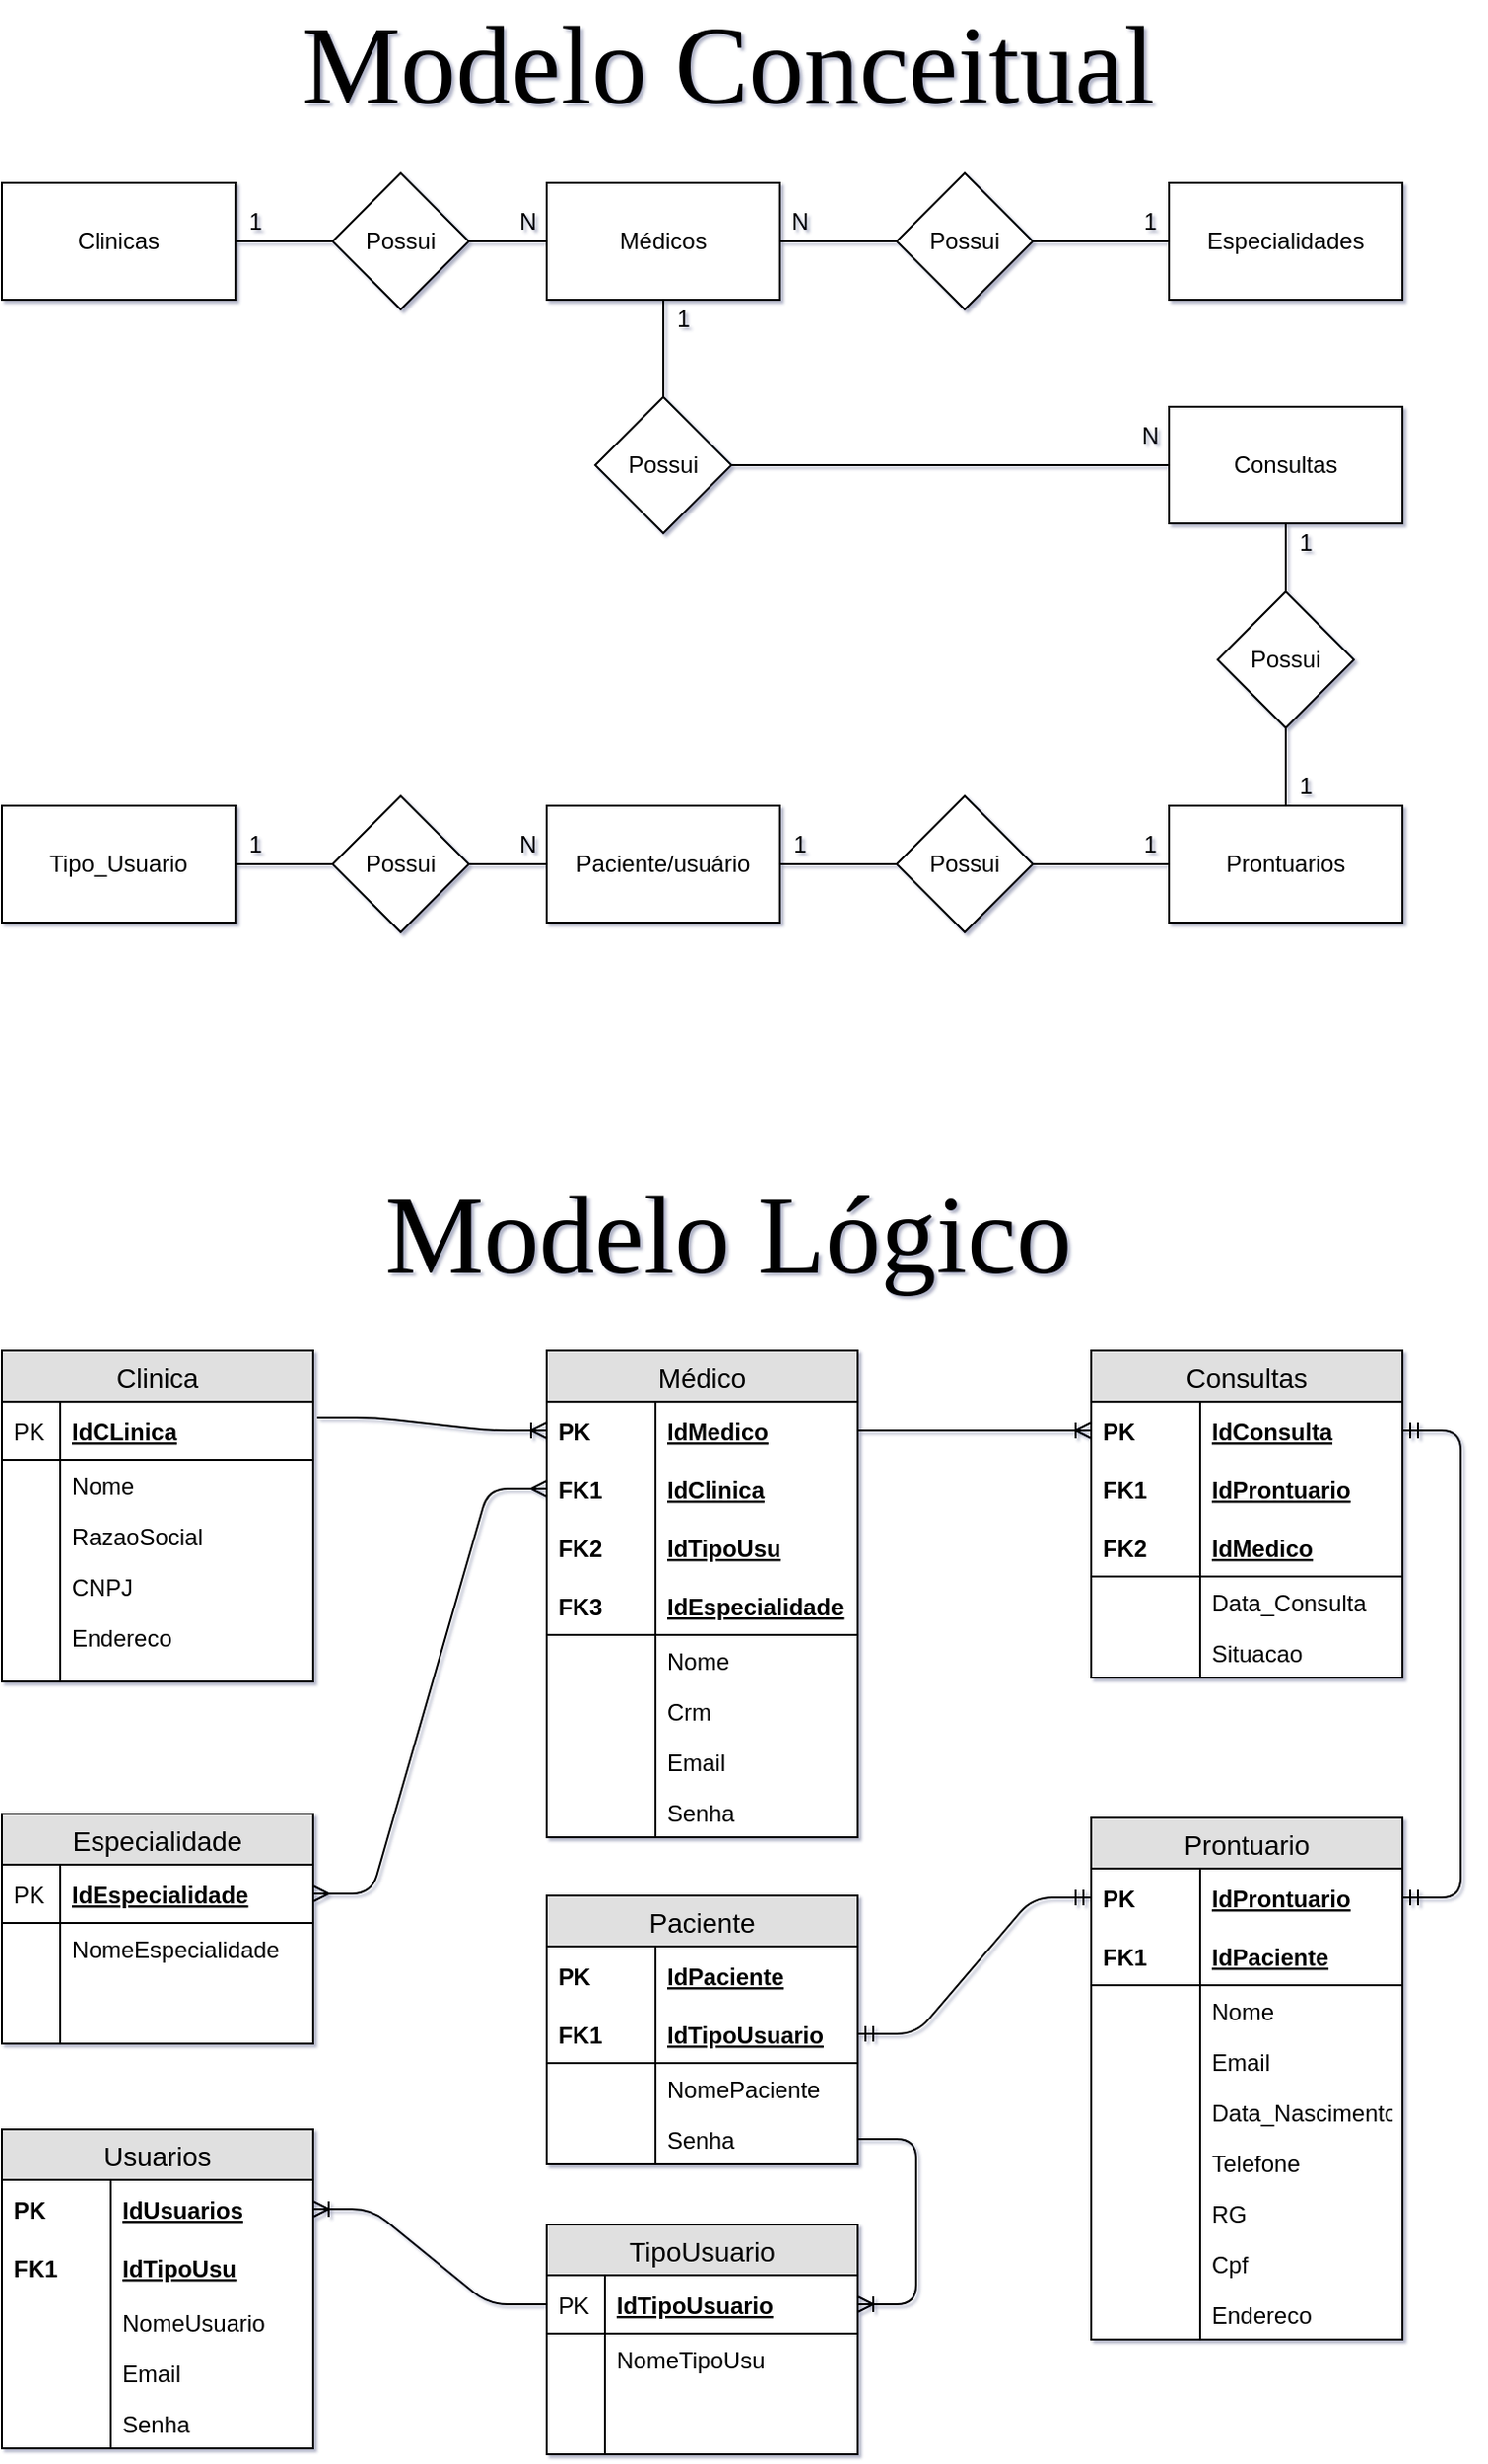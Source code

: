 <mxfile version="12.6.7" type="google"><diagram id="zlXzBXkyyC7-Q9ApvOjo" name="Page-1"><mxGraphModel dx="1422" dy="768" grid="1" gridSize="10" guides="1" tooltips="1" connect="1" arrows="1" fold="1" page="1" pageScale="1" pageWidth="827" pageHeight="1169" background="none" math="0" shadow="1"><root><mxCell id="0"/><mxCell id="1" parent="0"/><mxCell id="vU3KY9T4ohPOBVtPAyyB-1" value="&lt;font face=&quot;Garamond&quot; style=&quot;font-size: 57px&quot;&gt;Modelo Conceitual&lt;/font&gt;" style="text;html=1;align=center;verticalAlign=middle;resizable=0;points=[];autosize=1;" parent="1" vertex="1"><mxGeometry x="193" y="45" width="440" height="30" as="geometry"/></mxCell><mxCell id="vU3KY9T4ohPOBVtPAyyB-2" value="Clinicas&lt;br&gt;" style="rounded=0;whiteSpace=wrap;html=1;" parent="1" vertex="1"><mxGeometry x="40" y="120" width="120" height="60" as="geometry"/></mxCell><mxCell id="vU3KY9T4ohPOBVtPAyyB-4" value="Médicos&lt;br&gt;" style="rounded=0;whiteSpace=wrap;html=1;" parent="1" vertex="1"><mxGeometry x="320" y="120" width="120" height="60" as="geometry"/></mxCell><mxCell id="vU3KY9T4ohPOBVtPAyyB-5" value="Paciente/usuário" style="rounded=0;whiteSpace=wrap;html=1;" parent="1" vertex="1"><mxGeometry x="320" y="440" width="120" height="60" as="geometry"/></mxCell><mxCell id="vU3KY9T4ohPOBVtPAyyB-6" value="Consultas" style="rounded=0;whiteSpace=wrap;html=1;" parent="1" vertex="1"><mxGeometry x="640" y="235" width="120" height="60" as="geometry"/></mxCell><mxCell id="vU3KY9T4ohPOBVtPAyyB-7" value="Especialidades&lt;br&gt;" style="rounded=0;whiteSpace=wrap;html=1;" parent="1" vertex="1"><mxGeometry x="640" y="120" width="120" height="60" as="geometry"/></mxCell><mxCell id="vU3KY9T4ohPOBVtPAyyB-8" value="Tipo_Usuario" style="rounded=0;whiteSpace=wrap;html=1;" parent="1" vertex="1"><mxGeometry x="40" y="440" width="120" height="60" as="geometry"/></mxCell><mxCell id="vU3KY9T4ohPOBVtPAyyB-9" value="Prontuarios&lt;br&gt;" style="rounded=0;whiteSpace=wrap;html=1;" parent="1" vertex="1"><mxGeometry x="640" y="440" width="120" height="60" as="geometry"/></mxCell><mxCell id="vU3KY9T4ohPOBVtPAyyB-11" value="" style="edgeStyle=orthogonalEdgeStyle;rounded=0;orthogonalLoop=1;jettySize=auto;html=1;endArrow=none;endFill=0;" parent="1" source="vU3KY9T4ohPOBVtPAyyB-10" target="vU3KY9T4ohPOBVtPAyyB-2" edge="1"><mxGeometry relative="1" as="geometry"/></mxCell><mxCell id="vU3KY9T4ohPOBVtPAyyB-13" style="edgeStyle=orthogonalEdgeStyle;rounded=0;orthogonalLoop=1;jettySize=auto;html=1;endArrow=none;endFill=0;" parent="1" source="vU3KY9T4ohPOBVtPAyyB-10" target="vU3KY9T4ohPOBVtPAyyB-4" edge="1"><mxGeometry relative="1" as="geometry"/></mxCell><mxCell id="vU3KY9T4ohPOBVtPAyyB-10" value="Possui" style="rhombus;whiteSpace=wrap;html=1;" parent="1" vertex="1"><mxGeometry x="210" y="115" width="70" height="70" as="geometry"/></mxCell><mxCell id="vU3KY9T4ohPOBVtPAyyB-14" value="1" style="text;html=1;align=center;verticalAlign=middle;resizable=0;points=[];autosize=1;" parent="1" vertex="1"><mxGeometry x="160" y="130" width="20" height="20" as="geometry"/></mxCell><mxCell id="vU3KY9T4ohPOBVtPAyyB-15" value="N" style="text;html=1;align=center;verticalAlign=middle;resizable=0;points=[];autosize=1;" parent="1" vertex="1"><mxGeometry x="300" y="130" width="20" height="20" as="geometry"/></mxCell><mxCell id="vU3KY9T4ohPOBVtPAyyB-17" style="edgeStyle=orthogonalEdgeStyle;rounded=0;orthogonalLoop=1;jettySize=auto;html=1;endArrow=none;endFill=0;" parent="1" source="vU3KY9T4ohPOBVtPAyyB-16" target="vU3KY9T4ohPOBVtPAyyB-7" edge="1"><mxGeometry relative="1" as="geometry"/></mxCell><mxCell id="vU3KY9T4ohPOBVtPAyyB-18" style="edgeStyle=orthogonalEdgeStyle;rounded=0;orthogonalLoop=1;jettySize=auto;html=1;endArrow=none;endFill=0;" parent="1" source="vU3KY9T4ohPOBVtPAyyB-16" target="vU3KY9T4ohPOBVtPAyyB-4" edge="1"><mxGeometry relative="1" as="geometry"/></mxCell><mxCell id="vU3KY9T4ohPOBVtPAyyB-16" value="Possui" style="rhombus;whiteSpace=wrap;html=1;" parent="1" vertex="1"><mxGeometry x="500" y="115" width="70" height="70" as="geometry"/></mxCell><mxCell id="vU3KY9T4ohPOBVtPAyyB-24" style="edgeStyle=orthogonalEdgeStyle;rounded=0;orthogonalLoop=1;jettySize=auto;html=1;endArrow=none;endFill=0;" parent="1" source="vU3KY9T4ohPOBVtPAyyB-21" target="vU3KY9T4ohPOBVtPAyyB-4" edge="1"><mxGeometry relative="1" as="geometry"/></mxCell><mxCell id="vU3KY9T4ohPOBVtPAyyB-26" style="edgeStyle=orthogonalEdgeStyle;rounded=0;orthogonalLoop=1;jettySize=auto;html=1;entryX=0;entryY=0.5;entryDx=0;entryDy=0;endArrow=none;endFill=0;" parent="1" source="vU3KY9T4ohPOBVtPAyyB-21" target="vU3KY9T4ohPOBVtPAyyB-6" edge="1"><mxGeometry relative="1" as="geometry"/></mxCell><mxCell id="vU3KY9T4ohPOBVtPAyyB-21" value="Possui" style="rhombus;whiteSpace=wrap;html=1;" parent="1" vertex="1"><mxGeometry x="345" y="230" width="70" height="70" as="geometry"/></mxCell><mxCell id="vU3KY9T4ohPOBVtPAyyB-19" value="N" style="text;html=1;align=center;verticalAlign=middle;resizable=0;points=[];autosize=1;" parent="1" vertex="1"><mxGeometry x="440" y="130" width="20" height="20" as="geometry"/></mxCell><mxCell id="vU3KY9T4ohPOBVtPAyyB-20" value="1" style="text;html=1;align=center;verticalAlign=middle;resizable=0;points=[];autosize=1;" parent="1" vertex="1"><mxGeometry x="620" y="130" width="20" height="20" as="geometry"/></mxCell><mxCell id="vU3KY9T4ohPOBVtPAyyB-23" value="1" style="text;html=1;align=center;verticalAlign=middle;resizable=0;points=[];autosize=1;" parent="1" vertex="1"><mxGeometry x="380" y="180" width="20" height="20" as="geometry"/></mxCell><mxCell id="vU3KY9T4ohPOBVtPAyyB-27" value="N" style="text;html=1;align=center;verticalAlign=middle;resizable=0;points=[];autosize=1;" parent="1" vertex="1"><mxGeometry x="620" y="240" width="20" height="20" as="geometry"/></mxCell><mxCell id="vU3KY9T4ohPOBVtPAyyB-29" value="" style="edgeStyle=orthogonalEdgeStyle;rounded=0;orthogonalLoop=1;jettySize=auto;html=1;endArrow=none;endFill=0;" parent="1" source="vU3KY9T4ohPOBVtPAyyB-28" target="vU3KY9T4ohPOBVtPAyyB-6" edge="1"><mxGeometry relative="1" as="geometry"/></mxCell><mxCell id="vU3KY9T4ohPOBVtPAyyB-30" style="edgeStyle=orthogonalEdgeStyle;rounded=0;orthogonalLoop=1;jettySize=auto;html=1;endArrow=none;endFill=0;" parent="1" source="vU3KY9T4ohPOBVtPAyyB-28" target="vU3KY9T4ohPOBVtPAyyB-9" edge="1"><mxGeometry relative="1" as="geometry"/></mxCell><mxCell id="vU3KY9T4ohPOBVtPAyyB-28" value="Possui" style="rhombus;whiteSpace=wrap;html=1;" parent="1" vertex="1"><mxGeometry x="665" y="330" width="70" height="70" as="geometry"/></mxCell><mxCell id="vU3KY9T4ohPOBVtPAyyB-31" value="1" style="text;html=1;align=center;verticalAlign=middle;resizable=0;points=[];autosize=1;" parent="1" vertex="1"><mxGeometry x="700" y="295" width="20" height="20" as="geometry"/></mxCell><mxCell id="vU3KY9T4ohPOBVtPAyyB-32" value="1" style="text;html=1;align=center;verticalAlign=middle;resizable=0;points=[];autosize=1;" parent="1" vertex="1"><mxGeometry x="700" y="420" width="20" height="20" as="geometry"/></mxCell><mxCell id="vU3KY9T4ohPOBVtPAyyB-34" style="edgeStyle=orthogonalEdgeStyle;rounded=0;orthogonalLoop=1;jettySize=auto;html=1;endArrow=none;endFill=0;" parent="1" source="vU3KY9T4ohPOBVtPAyyB-33" target="vU3KY9T4ohPOBVtPAyyB-5" edge="1"><mxGeometry relative="1" as="geometry"/></mxCell><mxCell id="vU3KY9T4ohPOBVtPAyyB-36" style="edgeStyle=orthogonalEdgeStyle;rounded=0;orthogonalLoop=1;jettySize=auto;html=1;endArrow=none;endFill=0;" parent="1" source="vU3KY9T4ohPOBVtPAyyB-33" target="vU3KY9T4ohPOBVtPAyyB-9" edge="1"><mxGeometry relative="1" as="geometry"/></mxCell><mxCell id="vU3KY9T4ohPOBVtPAyyB-33" value="Possui" style="rhombus;whiteSpace=wrap;html=1;" parent="1" vertex="1"><mxGeometry x="500" y="435" width="70" height="70" as="geometry"/></mxCell><mxCell id="vU3KY9T4ohPOBVtPAyyB-37" value="1" style="text;html=1;align=center;verticalAlign=middle;resizable=0;points=[];autosize=1;" parent="1" vertex="1"><mxGeometry x="440" y="450" width="20" height="20" as="geometry"/></mxCell><mxCell id="vU3KY9T4ohPOBVtPAyyB-38" value="1" style="text;html=1;align=center;verticalAlign=middle;resizable=0;points=[];autosize=1;" parent="1" vertex="1"><mxGeometry x="620" y="450" width="20" height="20" as="geometry"/></mxCell><mxCell id="vU3KY9T4ohPOBVtPAyyB-40" style="edgeStyle=orthogonalEdgeStyle;rounded=0;orthogonalLoop=1;jettySize=auto;html=1;endArrow=none;endFill=0;" parent="1" source="vU3KY9T4ohPOBVtPAyyB-39" target="vU3KY9T4ohPOBVtPAyyB-8" edge="1"><mxGeometry relative="1" as="geometry"/></mxCell><mxCell id="vU3KY9T4ohPOBVtPAyyB-41" style="edgeStyle=orthogonalEdgeStyle;rounded=0;orthogonalLoop=1;jettySize=auto;html=1;endArrow=none;endFill=0;" parent="1" source="vU3KY9T4ohPOBVtPAyyB-39" target="vU3KY9T4ohPOBVtPAyyB-5" edge="1"><mxGeometry relative="1" as="geometry"/></mxCell><mxCell id="vU3KY9T4ohPOBVtPAyyB-39" value="Possui" style="rhombus;whiteSpace=wrap;html=1;" parent="1" vertex="1"><mxGeometry x="210" y="435" width="70" height="70" as="geometry"/></mxCell><mxCell id="vU3KY9T4ohPOBVtPAyyB-42" value="1" style="text;html=1;align=center;verticalAlign=middle;resizable=0;points=[];autosize=1;" parent="1" vertex="1"><mxGeometry x="160" y="450" width="20" height="20" as="geometry"/></mxCell><mxCell id="vU3KY9T4ohPOBVtPAyyB-43" value="N" style="text;html=1;align=center;verticalAlign=middle;resizable=0;points=[];autosize=1;" parent="1" vertex="1"><mxGeometry x="300" y="450" width="20" height="20" as="geometry"/></mxCell><mxCell id="vU3KY9T4ohPOBVtPAyyB-44" value="&lt;font face=&quot;Garamond&quot; style=&quot;font-size: 57px&quot;&gt;Modelo Lógico&lt;/font&gt;" style="text;html=1;align=center;verticalAlign=middle;resizable=0;points=[];autosize=1;" parent="1" vertex="1"><mxGeometry x="238" y="646" width="350" height="30" as="geometry"/></mxCell><mxCell id="vU3KY9T4ohPOBVtPAyyB-52" value="Paciente" style="swimlane;fontStyle=0;childLayout=stackLayout;horizontal=1;startSize=26;fillColor=#e0e0e0;horizontalStack=0;resizeParent=1;resizeParentMax=0;resizeLast=0;collapsible=1;marginBottom=0;swimlaneFillColor=#ffffff;align=center;fontSize=14;" parent="1" vertex="1"><mxGeometry x="320" y="1000" width="160" height="138" as="geometry"/></mxCell><mxCell id="vU3KY9T4ohPOBVtPAyyB-53" value="IdPaciente" style="shape=partialRectangle;top=0;left=0;right=0;bottom=0;align=left;verticalAlign=middle;fillColor=none;spacingLeft=60;spacingRight=4;overflow=hidden;rotatable=0;points=[[0,0.5],[1,0.5]];portConstraint=eastwest;dropTarget=0;fontStyle=5;fontSize=12;" parent="vU3KY9T4ohPOBVtPAyyB-52" vertex="1"><mxGeometry y="26" width="160" height="30" as="geometry"/></mxCell><mxCell id="vU3KY9T4ohPOBVtPAyyB-54" value="PK" style="shape=partialRectangle;fontStyle=1;top=0;left=0;bottom=0;fillColor=none;align=left;verticalAlign=middle;spacingLeft=4;spacingRight=4;overflow=hidden;rotatable=0;points=[];portConstraint=eastwest;part=1;fontSize=12;" parent="vU3KY9T4ohPOBVtPAyyB-53" vertex="1" connectable="0"><mxGeometry width="56" height="30" as="geometry"/></mxCell><mxCell id="vU3KY9T4ohPOBVtPAyyB-55" value="IdTipoUsuario" style="shape=partialRectangle;top=0;left=0;right=0;bottom=1;align=left;verticalAlign=middle;fillColor=none;spacingLeft=60;spacingRight=4;overflow=hidden;rotatable=0;points=[[0,0.5],[1,0.5]];portConstraint=eastwest;dropTarget=0;fontStyle=5;fontSize=12;" parent="vU3KY9T4ohPOBVtPAyyB-52" vertex="1"><mxGeometry y="56" width="160" height="30" as="geometry"/></mxCell><mxCell id="vU3KY9T4ohPOBVtPAyyB-56" value="FK1" style="shape=partialRectangle;fontStyle=1;top=0;left=0;bottom=0;fillColor=none;align=left;verticalAlign=middle;spacingLeft=4;spacingRight=4;overflow=hidden;rotatable=0;points=[];portConstraint=eastwest;part=1;fontSize=12;" parent="vU3KY9T4ohPOBVtPAyyB-55" vertex="1" connectable="0"><mxGeometry width="56" height="30" as="geometry"/></mxCell><mxCell id="vU3KY9T4ohPOBVtPAyyB-57" value="NomePaciente" style="shape=partialRectangle;top=0;left=0;right=0;bottom=0;align=left;verticalAlign=top;fillColor=none;spacingLeft=60;spacingRight=4;overflow=hidden;rotatable=0;points=[[0,0.5],[1,0.5]];portConstraint=eastwest;dropTarget=0;fontSize=12;" parent="vU3KY9T4ohPOBVtPAyyB-52" vertex="1"><mxGeometry y="86" width="160" height="26" as="geometry"/></mxCell><mxCell id="vU3KY9T4ohPOBVtPAyyB-58" value="" style="shape=partialRectangle;top=0;left=0;bottom=0;fillColor=none;align=left;verticalAlign=top;spacingLeft=4;spacingRight=4;overflow=hidden;rotatable=0;points=[];portConstraint=eastwest;part=1;fontSize=12;" parent="vU3KY9T4ohPOBVtPAyyB-57" vertex="1" connectable="0"><mxGeometry width="56" height="26" as="geometry"/></mxCell><mxCell id="vU3KY9T4ohPOBVtPAyyB-183" value="Senha" style="shape=partialRectangle;top=0;left=0;right=0;bottom=0;align=left;verticalAlign=top;fillColor=none;spacingLeft=60;spacingRight=4;overflow=hidden;rotatable=0;points=[[0,0.5],[1,0.5]];portConstraint=eastwest;dropTarget=0;fontSize=12;" parent="vU3KY9T4ohPOBVtPAyyB-52" vertex="1"><mxGeometry y="112" width="160" height="26" as="geometry"/></mxCell><mxCell id="vU3KY9T4ohPOBVtPAyyB-184" value="" style="shape=partialRectangle;top=0;left=0;bottom=0;fillColor=none;align=left;verticalAlign=top;spacingLeft=4;spacingRight=4;overflow=hidden;rotatable=0;points=[];portConstraint=eastwest;part=1;fontSize=12;" parent="vU3KY9T4ohPOBVtPAyyB-183" vertex="1" connectable="0"><mxGeometry width="56" height="26" as="geometry"/></mxCell><mxCell id="vU3KY9T4ohPOBVtPAyyB-67" value="Clinica" style="swimlane;fontStyle=0;childLayout=stackLayout;horizontal=1;startSize=26;fillColor=#e0e0e0;horizontalStack=0;resizeParent=1;resizeParentMax=0;resizeLast=0;collapsible=1;marginBottom=0;swimlaneFillColor=#ffffff;align=center;fontSize=14;" parent="1" vertex="1"><mxGeometry x="40" y="720" width="160" height="170" as="geometry"/></mxCell><mxCell id="vU3KY9T4ohPOBVtPAyyB-68" value="IdCLinica" style="shape=partialRectangle;top=0;left=0;right=0;bottom=1;align=left;verticalAlign=middle;fillColor=none;spacingLeft=34;spacingRight=4;overflow=hidden;rotatable=0;points=[[0,0.5],[1,0.5]];portConstraint=eastwest;dropTarget=0;fontStyle=5;fontSize=12;" parent="vU3KY9T4ohPOBVtPAyyB-67" vertex="1"><mxGeometry y="26" width="160" height="30" as="geometry"/></mxCell><mxCell id="vU3KY9T4ohPOBVtPAyyB-69" value="PK" style="shape=partialRectangle;top=0;left=0;bottom=0;fillColor=none;align=left;verticalAlign=middle;spacingLeft=4;spacingRight=4;overflow=hidden;rotatable=0;points=[];portConstraint=eastwest;part=1;fontSize=12;" parent="vU3KY9T4ohPOBVtPAyyB-68" vertex="1" connectable="0"><mxGeometry width="30" height="30" as="geometry"/></mxCell><mxCell id="vU3KY9T4ohPOBVtPAyyB-72" value="Nome&#10;" style="shape=partialRectangle;top=0;left=0;right=0;bottom=0;align=left;verticalAlign=top;fillColor=none;spacingLeft=34;spacingRight=4;overflow=hidden;rotatable=0;points=[[0,0.5],[1,0.5]];portConstraint=eastwest;dropTarget=0;fontSize=12;" parent="vU3KY9T4ohPOBVtPAyyB-67" vertex="1"><mxGeometry y="56" width="160" height="26" as="geometry"/></mxCell><mxCell id="vU3KY9T4ohPOBVtPAyyB-73" value="" style="shape=partialRectangle;top=0;left=0;bottom=0;fillColor=none;align=left;verticalAlign=top;spacingLeft=4;spacingRight=4;overflow=hidden;rotatable=0;points=[];portConstraint=eastwest;part=1;fontSize=12;" parent="vU3KY9T4ohPOBVtPAyyB-72" vertex="1" connectable="0"><mxGeometry width="30" height="26" as="geometry"/></mxCell><mxCell id="vU3KY9T4ohPOBVtPAyyB-74" value="RazaoSocial" style="shape=partialRectangle;top=0;left=0;right=0;bottom=0;align=left;verticalAlign=top;fillColor=none;spacingLeft=34;spacingRight=4;overflow=hidden;rotatable=0;points=[[0,0.5],[1,0.5]];portConstraint=eastwest;dropTarget=0;fontSize=12;" parent="vU3KY9T4ohPOBVtPAyyB-67" vertex="1"><mxGeometry y="82" width="160" height="26" as="geometry"/></mxCell><mxCell id="vU3KY9T4ohPOBVtPAyyB-75" value="" style="shape=partialRectangle;top=0;left=0;bottom=0;fillColor=none;align=left;verticalAlign=top;spacingLeft=4;spacingRight=4;overflow=hidden;rotatable=0;points=[];portConstraint=eastwest;part=1;fontSize=12;" parent="vU3KY9T4ohPOBVtPAyyB-74" vertex="1" connectable="0"><mxGeometry width="30" height="26" as="geometry"/></mxCell><mxCell id="vU3KY9T4ohPOBVtPAyyB-133" value="CNPJ&#10;" style="shape=partialRectangle;top=0;left=0;right=0;bottom=0;align=left;verticalAlign=top;fillColor=none;spacingLeft=34;spacingRight=4;overflow=hidden;rotatable=0;points=[[0,0.5],[1,0.5]];portConstraint=eastwest;dropTarget=0;fontSize=12;" parent="vU3KY9T4ohPOBVtPAyyB-67" vertex="1"><mxGeometry y="108" width="160" height="26" as="geometry"/></mxCell><mxCell id="vU3KY9T4ohPOBVtPAyyB-134" value="" style="shape=partialRectangle;top=0;left=0;bottom=0;fillColor=none;align=left;verticalAlign=top;spacingLeft=4;spacingRight=4;overflow=hidden;rotatable=0;points=[];portConstraint=eastwest;part=1;fontSize=12;" parent="vU3KY9T4ohPOBVtPAyyB-133" vertex="1" connectable="0"><mxGeometry width="30" height="26" as="geometry"/></mxCell><mxCell id="vU3KY9T4ohPOBVtPAyyB-135" value="Endereco" style="shape=partialRectangle;top=0;left=0;right=0;bottom=0;align=left;verticalAlign=top;fillColor=none;spacingLeft=34;spacingRight=4;overflow=hidden;rotatable=0;points=[[0,0.5],[1,0.5]];portConstraint=eastwest;dropTarget=0;fontSize=12;" parent="vU3KY9T4ohPOBVtPAyyB-67" vertex="1"><mxGeometry y="134" width="160" height="26" as="geometry"/></mxCell><mxCell id="vU3KY9T4ohPOBVtPAyyB-136" value="" style="shape=partialRectangle;top=0;left=0;bottom=0;fillColor=none;align=left;verticalAlign=top;spacingLeft=4;spacingRight=4;overflow=hidden;rotatable=0;points=[];portConstraint=eastwest;part=1;fontSize=12;" parent="vU3KY9T4ohPOBVtPAyyB-135" vertex="1" connectable="0"><mxGeometry width="30" height="26" as="geometry"/></mxCell><mxCell id="vU3KY9T4ohPOBVtPAyyB-76" value="" style="shape=partialRectangle;top=0;left=0;right=0;bottom=0;align=left;verticalAlign=top;fillColor=none;spacingLeft=34;spacingRight=4;overflow=hidden;rotatable=0;points=[[0,0.5],[1,0.5]];portConstraint=eastwest;dropTarget=0;fontSize=12;" parent="vU3KY9T4ohPOBVtPAyyB-67" vertex="1"><mxGeometry y="160" width="160" height="10" as="geometry"/></mxCell><mxCell id="vU3KY9T4ohPOBVtPAyyB-77" value="" style="shape=partialRectangle;top=0;left=0;bottom=0;fillColor=none;align=left;verticalAlign=top;spacingLeft=4;spacingRight=4;overflow=hidden;rotatable=0;points=[];portConstraint=eastwest;part=1;fontSize=12;" parent="vU3KY9T4ohPOBVtPAyyB-76" vertex="1" connectable="0"><mxGeometry width="30" height="10" as="geometry"/></mxCell><mxCell id="vU3KY9T4ohPOBVtPAyyB-78" value="TipoUsuario" style="swimlane;fontStyle=0;childLayout=stackLayout;horizontal=1;startSize=26;fillColor=#e0e0e0;horizontalStack=0;resizeParent=1;resizeParentMax=0;resizeLast=0;collapsible=1;marginBottom=0;swimlaneFillColor=#ffffff;align=center;fontSize=14;" parent="1" vertex="1"><mxGeometry x="320" y="1169" width="160" height="118" as="geometry"/></mxCell><mxCell id="vU3KY9T4ohPOBVtPAyyB-79" value="IdTipoUsuario" style="shape=partialRectangle;top=0;left=0;right=0;bottom=1;align=left;verticalAlign=middle;fillColor=none;spacingLeft=34;spacingRight=4;overflow=hidden;rotatable=0;points=[[0,0.5],[1,0.5]];portConstraint=eastwest;dropTarget=0;fontStyle=5;fontSize=12;" parent="vU3KY9T4ohPOBVtPAyyB-78" vertex="1"><mxGeometry y="26" width="160" height="30" as="geometry"/></mxCell><mxCell id="vU3KY9T4ohPOBVtPAyyB-80" value="PK" style="shape=partialRectangle;top=0;left=0;bottom=0;fillColor=none;align=left;verticalAlign=middle;spacingLeft=4;spacingRight=4;overflow=hidden;rotatable=0;points=[];portConstraint=eastwest;part=1;fontSize=12;" parent="vU3KY9T4ohPOBVtPAyyB-79" vertex="1" connectable="0"><mxGeometry width="30" height="30" as="geometry"/></mxCell><mxCell id="vU3KY9T4ohPOBVtPAyyB-81" value="NomeTipoUsu" style="shape=partialRectangle;top=0;left=0;right=0;bottom=0;align=left;verticalAlign=top;fillColor=none;spacingLeft=34;spacingRight=4;overflow=hidden;rotatable=0;points=[[0,0.5],[1,0.5]];portConstraint=eastwest;dropTarget=0;fontSize=12;" parent="vU3KY9T4ohPOBVtPAyyB-78" vertex="1"><mxGeometry y="56" width="160" height="26" as="geometry"/></mxCell><mxCell id="vU3KY9T4ohPOBVtPAyyB-82" value="" style="shape=partialRectangle;top=0;left=0;bottom=0;fillColor=none;align=left;verticalAlign=top;spacingLeft=4;spacingRight=4;overflow=hidden;rotatable=0;points=[];portConstraint=eastwest;part=1;fontSize=12;" parent="vU3KY9T4ohPOBVtPAyyB-81" vertex="1" connectable="0"><mxGeometry width="30" height="26" as="geometry"/></mxCell><mxCell id="vU3KY9T4ohPOBVtPAyyB-83" value="" style="shape=partialRectangle;top=0;left=0;right=0;bottom=0;align=left;verticalAlign=top;fillColor=none;spacingLeft=34;spacingRight=4;overflow=hidden;rotatable=0;points=[[0,0.5],[1,0.5]];portConstraint=eastwest;dropTarget=0;fontSize=12;" parent="vU3KY9T4ohPOBVtPAyyB-78" vertex="1"><mxGeometry y="82" width="160" height="26" as="geometry"/></mxCell><mxCell id="vU3KY9T4ohPOBVtPAyyB-84" value="" style="shape=partialRectangle;top=0;left=0;bottom=0;fillColor=none;align=left;verticalAlign=top;spacingLeft=4;spacingRight=4;overflow=hidden;rotatable=0;points=[];portConstraint=eastwest;part=1;fontSize=12;" parent="vU3KY9T4ohPOBVtPAyyB-83" vertex="1" connectable="0"><mxGeometry width="30" height="26" as="geometry"/></mxCell><mxCell id="vU3KY9T4ohPOBVtPAyyB-85" value="" style="shape=partialRectangle;top=0;left=0;right=0;bottom=0;align=left;verticalAlign=top;fillColor=none;spacingLeft=34;spacingRight=4;overflow=hidden;rotatable=0;points=[[0,0.5],[1,0.5]];portConstraint=eastwest;dropTarget=0;fontSize=12;" parent="vU3KY9T4ohPOBVtPAyyB-78" vertex="1"><mxGeometry y="108" width="160" height="10" as="geometry"/></mxCell><mxCell id="vU3KY9T4ohPOBVtPAyyB-86" value="" style="shape=partialRectangle;top=0;left=0;bottom=0;fillColor=none;align=left;verticalAlign=top;spacingLeft=4;spacingRight=4;overflow=hidden;rotatable=0;points=[];portConstraint=eastwest;part=1;fontSize=12;" parent="vU3KY9T4ohPOBVtPAyyB-85" vertex="1" connectable="0"><mxGeometry width="30" height="10" as="geometry"/></mxCell><mxCell id="vU3KY9T4ohPOBVtPAyyB-87" value="Especialidade" style="swimlane;fontStyle=0;childLayout=stackLayout;horizontal=1;startSize=26;fillColor=#e0e0e0;horizontalStack=0;resizeParent=1;resizeParentMax=0;resizeLast=0;collapsible=1;marginBottom=0;swimlaneFillColor=#ffffff;align=center;fontSize=14;" parent="1" vertex="1"><mxGeometry x="40" y="958" width="160" height="118" as="geometry"/></mxCell><mxCell id="vU3KY9T4ohPOBVtPAyyB-88" value="IdEspecialidade" style="shape=partialRectangle;top=0;left=0;right=0;bottom=1;align=left;verticalAlign=middle;fillColor=none;spacingLeft=34;spacingRight=4;overflow=hidden;rotatable=0;points=[[0,0.5],[1,0.5]];portConstraint=eastwest;dropTarget=0;fontStyle=5;fontSize=12;" parent="vU3KY9T4ohPOBVtPAyyB-87" vertex="1"><mxGeometry y="26" width="160" height="30" as="geometry"/></mxCell><mxCell id="vU3KY9T4ohPOBVtPAyyB-89" value="PK" style="shape=partialRectangle;top=0;left=0;bottom=0;fillColor=none;align=left;verticalAlign=middle;spacingLeft=4;spacingRight=4;overflow=hidden;rotatable=0;points=[];portConstraint=eastwest;part=1;fontSize=12;" parent="vU3KY9T4ohPOBVtPAyyB-88" vertex="1" connectable="0"><mxGeometry width="30" height="30" as="geometry"/></mxCell><mxCell id="vU3KY9T4ohPOBVtPAyyB-90" value="NomeEspecialidade" style="shape=partialRectangle;top=0;left=0;right=0;bottom=0;align=left;verticalAlign=top;fillColor=none;spacingLeft=34;spacingRight=4;overflow=hidden;rotatable=0;points=[[0,0.5],[1,0.5]];portConstraint=eastwest;dropTarget=0;fontSize=12;" parent="vU3KY9T4ohPOBVtPAyyB-87" vertex="1"><mxGeometry y="56" width="160" height="26" as="geometry"/></mxCell><mxCell id="vU3KY9T4ohPOBVtPAyyB-91" value="" style="shape=partialRectangle;top=0;left=0;bottom=0;fillColor=none;align=left;verticalAlign=top;spacingLeft=4;spacingRight=4;overflow=hidden;rotatable=0;points=[];portConstraint=eastwest;part=1;fontSize=12;" parent="vU3KY9T4ohPOBVtPAyyB-90" vertex="1" connectable="0"><mxGeometry width="30" height="26" as="geometry"/></mxCell><mxCell id="vU3KY9T4ohPOBVtPAyyB-94" value="" style="shape=partialRectangle;top=0;left=0;right=0;bottom=0;align=left;verticalAlign=top;fillColor=none;spacingLeft=34;spacingRight=4;overflow=hidden;rotatable=0;points=[[0,0.5],[1,0.5]];portConstraint=eastwest;dropTarget=0;fontSize=12;" parent="vU3KY9T4ohPOBVtPAyyB-87" vertex="1"><mxGeometry y="82" width="160" height="26" as="geometry"/></mxCell><mxCell id="vU3KY9T4ohPOBVtPAyyB-95" value="" style="shape=partialRectangle;top=0;left=0;bottom=0;fillColor=none;align=left;verticalAlign=top;spacingLeft=4;spacingRight=4;overflow=hidden;rotatable=0;points=[];portConstraint=eastwest;part=1;fontSize=12;" parent="vU3KY9T4ohPOBVtPAyyB-94" vertex="1" connectable="0"><mxGeometry width="30" height="26" as="geometry"/></mxCell><mxCell id="vU3KY9T4ohPOBVtPAyyB-96" value="" style="shape=partialRectangle;top=0;left=0;right=0;bottom=0;align=left;verticalAlign=top;fillColor=none;spacingLeft=34;spacingRight=4;overflow=hidden;rotatable=0;points=[[0,0.5],[1,0.5]];portConstraint=eastwest;dropTarget=0;fontSize=12;" parent="vU3KY9T4ohPOBVtPAyyB-87" vertex="1"><mxGeometry y="108" width="160" height="10" as="geometry"/></mxCell><mxCell id="vU3KY9T4ohPOBVtPAyyB-97" value="" style="shape=partialRectangle;top=0;left=0;bottom=0;fillColor=none;align=left;verticalAlign=top;spacingLeft=4;spacingRight=4;overflow=hidden;rotatable=0;points=[];portConstraint=eastwest;part=1;fontSize=12;" parent="vU3KY9T4ohPOBVtPAyyB-96" vertex="1" connectable="0"><mxGeometry width="30" height="10" as="geometry"/></mxCell><mxCell id="vU3KY9T4ohPOBVtPAyyB-99" value="Médico" style="swimlane;fontStyle=0;childLayout=stackLayout;horizontal=1;startSize=26;fillColor=#e0e0e0;horizontalStack=0;resizeParent=1;resizeParentMax=0;resizeLast=0;collapsible=1;marginBottom=0;swimlaneFillColor=#ffffff;align=center;fontSize=14;" parent="1" vertex="1"><mxGeometry x="320" y="720" width="160" height="250" as="geometry"/></mxCell><mxCell id="vU3KY9T4ohPOBVtPAyyB-100" value="IdMedico" style="shape=partialRectangle;top=0;left=0;right=0;bottom=0;align=left;verticalAlign=middle;fillColor=none;spacingLeft=60;spacingRight=4;overflow=hidden;rotatable=0;points=[[0,0.5],[1,0.5]];portConstraint=eastwest;dropTarget=0;fontStyle=5;fontSize=12;" parent="vU3KY9T4ohPOBVtPAyyB-99" vertex="1"><mxGeometry y="26" width="160" height="30" as="geometry"/></mxCell><mxCell id="vU3KY9T4ohPOBVtPAyyB-101" value="PK" style="shape=partialRectangle;fontStyle=1;top=0;left=0;bottom=0;fillColor=none;align=left;verticalAlign=middle;spacingLeft=4;spacingRight=4;overflow=hidden;rotatable=0;points=[];portConstraint=eastwest;part=1;fontSize=12;" parent="vU3KY9T4ohPOBVtPAyyB-100" vertex="1" connectable="0"><mxGeometry width="56" height="30" as="geometry"/></mxCell><mxCell id="vU3KY9T4ohPOBVtPAyyB-141" value="IdClinica" style="shape=partialRectangle;top=0;left=0;right=0;bottom=0;align=left;verticalAlign=middle;fillColor=none;spacingLeft=60;spacingRight=4;overflow=hidden;rotatable=0;points=[[0,0.5],[1,0.5]];portConstraint=eastwest;dropTarget=0;fontStyle=5;fontSize=12;" parent="vU3KY9T4ohPOBVtPAyyB-99" vertex="1"><mxGeometry y="56" width="160" height="30" as="geometry"/></mxCell><mxCell id="vU3KY9T4ohPOBVtPAyyB-142" value="FK1" style="shape=partialRectangle;fontStyle=1;top=0;left=0;bottom=0;fillColor=none;align=left;verticalAlign=middle;spacingLeft=4;spacingRight=4;overflow=hidden;rotatable=0;points=[];portConstraint=eastwest;part=1;fontSize=12;" parent="vU3KY9T4ohPOBVtPAyyB-141" vertex="1" connectable="0"><mxGeometry width="56" height="30" as="geometry"/></mxCell><mxCell id="vU3KY9T4ohPOBVtPAyyB-200" value="IdTipoUsu" style="shape=partialRectangle;top=0;left=0;right=0;bottom=0;align=left;verticalAlign=middle;fillColor=none;spacingLeft=60;spacingRight=4;overflow=hidden;rotatable=0;points=[[0,0.5],[1,0.5]];portConstraint=eastwest;dropTarget=0;fontStyle=5;fontSize=12;" parent="vU3KY9T4ohPOBVtPAyyB-99" vertex="1"><mxGeometry y="86" width="160" height="30" as="geometry"/></mxCell><mxCell id="vU3KY9T4ohPOBVtPAyyB-201" value="FK2" style="shape=partialRectangle;fontStyle=1;top=0;left=0;bottom=0;fillColor=none;align=left;verticalAlign=middle;spacingLeft=4;spacingRight=4;overflow=hidden;rotatable=0;points=[];portConstraint=eastwest;part=1;fontSize=12;" parent="vU3KY9T4ohPOBVtPAyyB-200" vertex="1" connectable="0"><mxGeometry width="56" height="30" as="geometry"/></mxCell><mxCell id="vU3KY9T4ohPOBVtPAyyB-102" value="IdEspecialidade" style="shape=partialRectangle;top=0;left=0;right=0;bottom=1;align=left;verticalAlign=middle;fillColor=none;spacingLeft=60;spacingRight=4;overflow=hidden;rotatable=0;points=[[0,0.5],[1,0.5]];portConstraint=eastwest;dropTarget=0;fontStyle=5;fontSize=12;" parent="vU3KY9T4ohPOBVtPAyyB-99" vertex="1"><mxGeometry y="116" width="160" height="30" as="geometry"/></mxCell><mxCell id="vU3KY9T4ohPOBVtPAyyB-103" value="FK3" style="shape=partialRectangle;fontStyle=1;top=0;left=0;bottom=0;fillColor=none;align=left;verticalAlign=middle;spacingLeft=4;spacingRight=4;overflow=hidden;rotatable=0;points=[];portConstraint=eastwest;part=1;fontSize=12;" parent="vU3KY9T4ohPOBVtPAyyB-102" vertex="1" connectable="0"><mxGeometry width="56" height="30" as="geometry"/></mxCell><mxCell id="vU3KY9T4ohPOBVtPAyyB-104" value="Nome" style="shape=partialRectangle;top=0;left=0;right=0;bottom=0;align=left;verticalAlign=top;fillColor=none;spacingLeft=60;spacingRight=4;overflow=hidden;rotatable=0;points=[[0,0.5],[1,0.5]];portConstraint=eastwest;dropTarget=0;fontSize=12;" parent="vU3KY9T4ohPOBVtPAyyB-99" vertex="1"><mxGeometry y="146" width="160" height="26" as="geometry"/></mxCell><mxCell id="vU3KY9T4ohPOBVtPAyyB-105" value="" style="shape=partialRectangle;top=0;left=0;bottom=0;fillColor=none;align=left;verticalAlign=top;spacingLeft=4;spacingRight=4;overflow=hidden;rotatable=0;points=[];portConstraint=eastwest;part=1;fontSize=12;" parent="vU3KY9T4ohPOBVtPAyyB-104" vertex="1" connectable="0"><mxGeometry width="56" height="26" as="geometry"/></mxCell><mxCell id="vU3KY9T4ohPOBVtPAyyB-149" value="Crm" style="shape=partialRectangle;top=0;left=0;right=0;bottom=0;align=left;verticalAlign=top;fillColor=none;spacingLeft=60;spacingRight=4;overflow=hidden;rotatable=0;points=[[0,0.5],[1,0.5]];portConstraint=eastwest;dropTarget=0;fontSize=12;" parent="vU3KY9T4ohPOBVtPAyyB-99" vertex="1"><mxGeometry y="172" width="160" height="26" as="geometry"/></mxCell><mxCell id="vU3KY9T4ohPOBVtPAyyB-150" value="" style="shape=partialRectangle;top=0;left=0;bottom=0;fillColor=none;align=left;verticalAlign=top;spacingLeft=4;spacingRight=4;overflow=hidden;rotatable=0;points=[];portConstraint=eastwest;part=1;fontSize=12;" parent="vU3KY9T4ohPOBVtPAyyB-149" vertex="1" connectable="0"><mxGeometry width="56" height="26" as="geometry"/></mxCell><mxCell id="vU3KY9T4ohPOBVtPAyyB-147" value="Email" style="shape=partialRectangle;top=0;left=0;right=0;bottom=0;align=left;verticalAlign=top;fillColor=none;spacingLeft=60;spacingRight=4;overflow=hidden;rotatable=0;points=[[0,0.5],[1,0.5]];portConstraint=eastwest;dropTarget=0;fontSize=12;" parent="vU3KY9T4ohPOBVtPAyyB-99" vertex="1"><mxGeometry y="198" width="160" height="26" as="geometry"/></mxCell><mxCell id="vU3KY9T4ohPOBVtPAyyB-148" value="" style="shape=partialRectangle;top=0;left=0;bottom=0;fillColor=none;align=left;verticalAlign=top;spacingLeft=4;spacingRight=4;overflow=hidden;rotatable=0;points=[];portConstraint=eastwest;part=1;fontSize=12;" parent="vU3KY9T4ohPOBVtPAyyB-147" vertex="1" connectable="0"><mxGeometry width="56" height="26" as="geometry"/></mxCell><mxCell id="vU3KY9T4ohPOBVtPAyyB-181" value="Senha" style="shape=partialRectangle;top=0;left=0;right=0;bottom=0;align=left;verticalAlign=top;fillColor=none;spacingLeft=60;spacingRight=4;overflow=hidden;rotatable=0;points=[[0,0.5],[1,0.5]];portConstraint=eastwest;dropTarget=0;fontSize=12;" parent="vU3KY9T4ohPOBVtPAyyB-99" vertex="1"><mxGeometry y="224" width="160" height="26" as="geometry"/></mxCell><mxCell id="vU3KY9T4ohPOBVtPAyyB-182" value="" style="shape=partialRectangle;top=0;left=0;bottom=0;fillColor=none;align=left;verticalAlign=top;spacingLeft=4;spacingRight=4;overflow=hidden;rotatable=0;points=[];portConstraint=eastwest;part=1;fontSize=12;" parent="vU3KY9T4ohPOBVtPAyyB-181" vertex="1" connectable="0"><mxGeometry width="56" height="26" as="geometry"/></mxCell><mxCell id="vU3KY9T4ohPOBVtPAyyB-151" value="Consultas" style="swimlane;fontStyle=0;childLayout=stackLayout;horizontal=1;startSize=26;fillColor=#e0e0e0;horizontalStack=0;resizeParent=1;resizeParentMax=0;resizeLast=0;collapsible=1;marginBottom=0;swimlaneFillColor=#ffffff;align=center;fontSize=14;" parent="1" vertex="1"><mxGeometry x="600" y="720" width="160" height="168" as="geometry"/></mxCell><mxCell id="vU3KY9T4ohPOBVtPAyyB-152" value="IdConsulta" style="shape=partialRectangle;top=0;left=0;right=0;bottom=0;align=left;verticalAlign=middle;fillColor=none;spacingLeft=60;spacingRight=4;overflow=hidden;rotatable=0;points=[[0,0.5],[1,0.5]];portConstraint=eastwest;dropTarget=0;fontStyle=5;fontSize=12;" parent="vU3KY9T4ohPOBVtPAyyB-151" vertex="1"><mxGeometry y="26" width="160" height="30" as="geometry"/></mxCell><mxCell id="vU3KY9T4ohPOBVtPAyyB-153" value="PK" style="shape=partialRectangle;fontStyle=1;top=0;left=0;bottom=0;fillColor=none;align=left;verticalAlign=middle;spacingLeft=4;spacingRight=4;overflow=hidden;rotatable=0;points=[];portConstraint=eastwest;part=1;fontSize=12;" parent="vU3KY9T4ohPOBVtPAyyB-152" vertex="1" connectable="0"><mxGeometry width="56" height="30" as="geometry"/></mxCell><mxCell id="vU3KY9T4ohPOBVtPAyyB-160" value="IdProntuario" style="shape=partialRectangle;top=0;left=0;right=0;bottom=0;align=left;verticalAlign=middle;fillColor=none;spacingLeft=60;spacingRight=4;overflow=hidden;rotatable=0;points=[[0,0.5],[1,0.5]];portConstraint=eastwest;dropTarget=0;fontStyle=5;fontSize=12;" parent="vU3KY9T4ohPOBVtPAyyB-151" vertex="1"><mxGeometry y="56" width="160" height="30" as="geometry"/></mxCell><mxCell id="vU3KY9T4ohPOBVtPAyyB-161" value="FK1" style="shape=partialRectangle;fontStyle=1;top=0;left=0;bottom=0;fillColor=none;align=left;verticalAlign=middle;spacingLeft=4;spacingRight=4;overflow=hidden;rotatable=0;points=[];portConstraint=eastwest;part=1;fontSize=12;" parent="vU3KY9T4ohPOBVtPAyyB-160" vertex="1" connectable="0"><mxGeometry width="56" height="30" as="geometry"/></mxCell><mxCell id="vU3KY9T4ohPOBVtPAyyB-154" value="IdMedico" style="shape=partialRectangle;top=0;left=0;right=0;bottom=1;align=left;verticalAlign=middle;fillColor=none;spacingLeft=60;spacingRight=4;overflow=hidden;rotatable=0;points=[[0,0.5],[1,0.5]];portConstraint=eastwest;dropTarget=0;fontStyle=5;fontSize=12;" parent="vU3KY9T4ohPOBVtPAyyB-151" vertex="1"><mxGeometry y="86" width="160" height="30" as="geometry"/></mxCell><mxCell id="vU3KY9T4ohPOBVtPAyyB-155" value="FK2" style="shape=partialRectangle;fontStyle=1;top=0;left=0;bottom=0;fillColor=none;align=left;verticalAlign=middle;spacingLeft=4;spacingRight=4;overflow=hidden;rotatable=0;points=[];portConstraint=eastwest;part=1;fontSize=12;" parent="vU3KY9T4ohPOBVtPAyyB-154" vertex="1" connectable="0"><mxGeometry width="56" height="30" as="geometry"/></mxCell><mxCell id="vU3KY9T4ohPOBVtPAyyB-156" value="Data_Consulta" style="shape=partialRectangle;top=0;left=0;right=0;bottom=0;align=left;verticalAlign=top;fillColor=none;spacingLeft=60;spacingRight=4;overflow=hidden;rotatable=0;points=[[0,0.5],[1,0.5]];portConstraint=eastwest;dropTarget=0;fontSize=12;" parent="vU3KY9T4ohPOBVtPAyyB-151" vertex="1"><mxGeometry y="116" width="160" height="26" as="geometry"/></mxCell><mxCell id="vU3KY9T4ohPOBVtPAyyB-157" value="" style="shape=partialRectangle;top=0;left=0;bottom=0;fillColor=none;align=left;verticalAlign=top;spacingLeft=4;spacingRight=4;overflow=hidden;rotatable=0;points=[];portConstraint=eastwest;part=1;fontSize=12;" parent="vU3KY9T4ohPOBVtPAyyB-156" vertex="1" connectable="0"><mxGeometry width="56" height="26" as="geometry"/></mxCell><mxCell id="vU3KY9T4ohPOBVtPAyyB-158" value="Situacao" style="shape=partialRectangle;top=0;left=0;right=0;bottom=0;align=left;verticalAlign=top;fillColor=none;spacingLeft=60;spacingRight=4;overflow=hidden;rotatable=0;points=[[0,0.5],[1,0.5]];portConstraint=eastwest;dropTarget=0;fontSize=12;" parent="vU3KY9T4ohPOBVtPAyyB-151" vertex="1"><mxGeometry y="142" width="160" height="26" as="geometry"/></mxCell><mxCell id="vU3KY9T4ohPOBVtPAyyB-159" value="" style="shape=partialRectangle;top=0;left=0;bottom=0;fillColor=none;align=left;verticalAlign=top;spacingLeft=4;spacingRight=4;overflow=hidden;rotatable=0;points=[];portConstraint=eastwest;part=1;fontSize=12;" parent="vU3KY9T4ohPOBVtPAyyB-158" vertex="1" connectable="0"><mxGeometry width="56" height="26" as="geometry"/></mxCell><mxCell id="vU3KY9T4ohPOBVtPAyyB-162" value="Prontuario" style="swimlane;fontStyle=0;childLayout=stackLayout;horizontal=1;startSize=26;fillColor=#e0e0e0;horizontalStack=0;resizeParent=1;resizeParentMax=0;resizeLast=0;collapsible=1;marginBottom=0;swimlaneFillColor=#ffffff;align=center;fontSize=14;" parent="1" vertex="1"><mxGeometry x="600" y="960" width="160" height="268" as="geometry"/></mxCell><mxCell id="vU3KY9T4ohPOBVtPAyyB-163" value="IdProntuario" style="shape=partialRectangle;top=0;left=0;right=0;bottom=0;align=left;verticalAlign=middle;fillColor=none;spacingLeft=60;spacingRight=4;overflow=hidden;rotatable=0;points=[[0,0.5],[1,0.5]];portConstraint=eastwest;dropTarget=0;fontStyle=5;fontSize=12;" parent="vU3KY9T4ohPOBVtPAyyB-162" vertex="1"><mxGeometry y="26" width="160" height="30" as="geometry"/></mxCell><mxCell id="vU3KY9T4ohPOBVtPAyyB-164" value="PK" style="shape=partialRectangle;fontStyle=1;top=0;left=0;bottom=0;fillColor=none;align=left;verticalAlign=middle;spacingLeft=4;spacingRight=4;overflow=hidden;rotatable=0;points=[];portConstraint=eastwest;part=1;fontSize=12;" parent="vU3KY9T4ohPOBVtPAyyB-163" vertex="1" connectable="0"><mxGeometry width="56" height="30" as="geometry"/></mxCell><mxCell id="vU3KY9T4ohPOBVtPAyyB-165" value="IdPaciente" style="shape=partialRectangle;top=0;left=0;right=0;bottom=1;align=left;verticalAlign=middle;fillColor=none;spacingLeft=60;spacingRight=4;overflow=hidden;rotatable=0;points=[[0,0.5],[1,0.5]];portConstraint=eastwest;dropTarget=0;fontStyle=5;fontSize=12;" parent="vU3KY9T4ohPOBVtPAyyB-162" vertex="1"><mxGeometry y="56" width="160" height="30" as="geometry"/></mxCell><mxCell id="vU3KY9T4ohPOBVtPAyyB-166" value="FK1" style="shape=partialRectangle;fontStyle=1;top=0;left=0;bottom=0;fillColor=none;align=left;verticalAlign=middle;spacingLeft=4;spacingRight=4;overflow=hidden;rotatable=0;points=[];portConstraint=eastwest;part=1;fontSize=12;" parent="vU3KY9T4ohPOBVtPAyyB-165" vertex="1" connectable="0"><mxGeometry width="56" height="30" as="geometry"/></mxCell><mxCell id="vU3KY9T4ohPOBVtPAyyB-167" value="Nome" style="shape=partialRectangle;top=0;left=0;right=0;bottom=0;align=left;verticalAlign=top;fillColor=none;spacingLeft=60;spacingRight=4;overflow=hidden;rotatable=0;points=[[0,0.5],[1,0.5]];portConstraint=eastwest;dropTarget=0;fontSize=12;" parent="vU3KY9T4ohPOBVtPAyyB-162" vertex="1"><mxGeometry y="86" width="160" height="26" as="geometry"/></mxCell><mxCell id="vU3KY9T4ohPOBVtPAyyB-168" value="" style="shape=partialRectangle;top=0;left=0;bottom=0;fillColor=none;align=left;verticalAlign=top;spacingLeft=4;spacingRight=4;overflow=hidden;rotatable=0;points=[];portConstraint=eastwest;part=1;fontSize=12;" parent="vU3KY9T4ohPOBVtPAyyB-167" vertex="1" connectable="0"><mxGeometry width="56" height="26" as="geometry"/></mxCell><mxCell id="vU3KY9T4ohPOBVtPAyyB-171" value="Email" style="shape=partialRectangle;top=0;left=0;right=0;bottom=0;align=left;verticalAlign=top;fillColor=none;spacingLeft=60;spacingRight=4;overflow=hidden;rotatable=0;points=[[0,0.5],[1,0.5]];portConstraint=eastwest;dropTarget=0;fontSize=12;" parent="vU3KY9T4ohPOBVtPAyyB-162" vertex="1"><mxGeometry y="112" width="160" height="26" as="geometry"/></mxCell><mxCell id="vU3KY9T4ohPOBVtPAyyB-172" value="" style="shape=partialRectangle;top=0;left=0;bottom=0;fillColor=none;align=left;verticalAlign=top;spacingLeft=4;spacingRight=4;overflow=hidden;rotatable=0;points=[];portConstraint=eastwest;part=1;fontSize=12;" parent="vU3KY9T4ohPOBVtPAyyB-171" vertex="1" connectable="0"><mxGeometry width="56" height="26" as="geometry"/></mxCell><mxCell id="vU3KY9T4ohPOBVtPAyyB-173" value="Data_Nascimento" style="shape=partialRectangle;top=0;left=0;right=0;bottom=0;align=left;verticalAlign=top;fillColor=none;spacingLeft=60;spacingRight=4;overflow=hidden;rotatable=0;points=[[0,0.5],[1,0.5]];portConstraint=eastwest;dropTarget=0;fontSize=12;" parent="vU3KY9T4ohPOBVtPAyyB-162" vertex="1"><mxGeometry y="138" width="160" height="26" as="geometry"/></mxCell><mxCell id="vU3KY9T4ohPOBVtPAyyB-174" value="" style="shape=partialRectangle;top=0;left=0;bottom=0;fillColor=none;align=left;verticalAlign=top;spacingLeft=4;spacingRight=4;overflow=hidden;rotatable=0;points=[];portConstraint=eastwest;part=1;fontSize=12;" parent="vU3KY9T4ohPOBVtPAyyB-173" vertex="1" connectable="0"><mxGeometry width="56" height="26" as="geometry"/></mxCell><mxCell id="vU3KY9T4ohPOBVtPAyyB-177" value="Telefone" style="shape=partialRectangle;top=0;left=0;right=0;bottom=0;align=left;verticalAlign=top;fillColor=none;spacingLeft=60;spacingRight=4;overflow=hidden;rotatable=0;points=[[0,0.5],[1,0.5]];portConstraint=eastwest;dropTarget=0;fontSize=12;" parent="vU3KY9T4ohPOBVtPAyyB-162" vertex="1"><mxGeometry y="164" width="160" height="26" as="geometry"/></mxCell><mxCell id="vU3KY9T4ohPOBVtPAyyB-178" value="" style="shape=partialRectangle;top=0;left=0;bottom=0;fillColor=none;align=left;verticalAlign=top;spacingLeft=4;spacingRight=4;overflow=hidden;rotatable=0;points=[];portConstraint=eastwest;part=1;fontSize=12;" parent="vU3KY9T4ohPOBVtPAyyB-177" vertex="1" connectable="0"><mxGeometry width="56" height="26" as="geometry"/></mxCell><mxCell id="vU3KY9T4ohPOBVtPAyyB-179" value="RG" style="shape=partialRectangle;top=0;left=0;right=0;bottom=0;align=left;verticalAlign=top;fillColor=none;spacingLeft=60;spacingRight=4;overflow=hidden;rotatable=0;points=[[0,0.5],[1,0.5]];portConstraint=eastwest;dropTarget=0;fontSize=12;" parent="vU3KY9T4ohPOBVtPAyyB-162" vertex="1"><mxGeometry y="190" width="160" height="26" as="geometry"/></mxCell><mxCell id="vU3KY9T4ohPOBVtPAyyB-180" value="" style="shape=partialRectangle;top=0;left=0;bottom=0;fillColor=none;align=left;verticalAlign=top;spacingLeft=4;spacingRight=4;overflow=hidden;rotatable=0;points=[];portConstraint=eastwest;part=1;fontSize=12;" parent="vU3KY9T4ohPOBVtPAyyB-179" vertex="1" connectable="0"><mxGeometry width="56" height="26" as="geometry"/></mxCell><mxCell id="vU3KY9T4ohPOBVtPAyyB-175" value="Cpf" style="shape=partialRectangle;top=0;left=0;right=0;bottom=0;align=left;verticalAlign=top;fillColor=none;spacingLeft=60;spacingRight=4;overflow=hidden;rotatable=0;points=[[0,0.5],[1,0.5]];portConstraint=eastwest;dropTarget=0;fontSize=12;" parent="vU3KY9T4ohPOBVtPAyyB-162" vertex="1"><mxGeometry y="216" width="160" height="26" as="geometry"/></mxCell><mxCell id="vU3KY9T4ohPOBVtPAyyB-176" value="" style="shape=partialRectangle;top=0;left=0;bottom=0;fillColor=none;align=left;verticalAlign=top;spacingLeft=4;spacingRight=4;overflow=hidden;rotatable=0;points=[];portConstraint=eastwest;part=1;fontSize=12;" parent="vU3KY9T4ohPOBVtPAyyB-175" vertex="1" connectable="0"><mxGeometry width="56" height="26" as="geometry"/></mxCell><mxCell id="vU3KY9T4ohPOBVtPAyyB-169" value="Endereco" style="shape=partialRectangle;top=0;left=0;right=0;bottom=0;align=left;verticalAlign=top;fillColor=none;spacingLeft=60;spacingRight=4;overflow=hidden;rotatable=0;points=[[0,0.5],[1,0.5]];portConstraint=eastwest;dropTarget=0;fontSize=12;" parent="vU3KY9T4ohPOBVtPAyyB-162" vertex="1"><mxGeometry y="242" width="160" height="26" as="geometry"/></mxCell><mxCell id="vU3KY9T4ohPOBVtPAyyB-170" value="" style="shape=partialRectangle;top=0;left=0;bottom=0;fillColor=none;align=left;verticalAlign=top;spacingLeft=4;spacingRight=4;overflow=hidden;rotatable=0;points=[];portConstraint=eastwest;part=1;fontSize=12;" parent="vU3KY9T4ohPOBVtPAyyB-169" vertex="1" connectable="0"><mxGeometry width="56" height="26" as="geometry"/></mxCell><mxCell id="vU3KY9T4ohPOBVtPAyyB-202" value="Usuarios" style="swimlane;fontStyle=0;childLayout=stackLayout;horizontal=1;startSize=26;fillColor=#e0e0e0;horizontalStack=0;resizeParent=1;resizeParentMax=0;resizeLast=0;collapsible=1;marginBottom=0;swimlaneFillColor=#ffffff;align=center;fontSize=14;" parent="1" vertex="1"><mxGeometry x="40" y="1120" width="160" height="164" as="geometry"/></mxCell><mxCell id="vU3KY9T4ohPOBVtPAyyB-203" value="IdUsuarios" style="shape=partialRectangle;top=0;left=0;right=0;bottom=0;align=left;verticalAlign=middle;fillColor=none;spacingLeft=60;spacingRight=4;overflow=hidden;rotatable=0;points=[[0,0.5],[1,0.5]];portConstraint=eastwest;dropTarget=0;fontStyle=5;fontSize=12;" parent="vU3KY9T4ohPOBVtPAyyB-202" vertex="1"><mxGeometry y="26" width="160" height="30" as="geometry"/></mxCell><mxCell id="vU3KY9T4ohPOBVtPAyyB-204" value="PK" style="shape=partialRectangle;fontStyle=1;top=0;left=0;bottom=0;fillColor=none;align=left;verticalAlign=middle;spacingLeft=4;spacingRight=4;overflow=hidden;rotatable=0;points=[];portConstraint=eastwest;part=1;fontSize=12;" parent="vU3KY9T4ohPOBVtPAyyB-203" vertex="1" connectable="0"><mxGeometry width="56" height="30" as="geometry"/></mxCell><mxCell id="vU3KY9T4ohPOBVtPAyyB-213" value="IdTipoUsu" style="shape=partialRectangle;top=0;left=0;right=0;bottom=0;align=left;verticalAlign=middle;fillColor=none;spacingLeft=60;spacingRight=4;overflow=hidden;rotatable=0;points=[[0,0.5],[1,0.5]];portConstraint=eastwest;dropTarget=0;fontStyle=5;fontSize=12;" parent="vU3KY9T4ohPOBVtPAyyB-202" vertex="1"><mxGeometry y="56" width="160" height="30" as="geometry"/></mxCell><mxCell id="vU3KY9T4ohPOBVtPAyyB-214" value="FK1" style="shape=partialRectangle;fontStyle=1;top=0;left=0;bottom=0;fillColor=none;align=left;verticalAlign=middle;spacingLeft=4;spacingRight=4;overflow=hidden;rotatable=0;points=[];portConstraint=eastwest;part=1;fontSize=12;" parent="vU3KY9T4ohPOBVtPAyyB-213" vertex="1" connectable="0"><mxGeometry width="56" height="30" as="geometry"/></mxCell><mxCell id="vU3KY9T4ohPOBVtPAyyB-207" value="NomeUsuario" style="shape=partialRectangle;top=0;left=0;right=0;bottom=0;align=left;verticalAlign=top;fillColor=none;spacingLeft=60;spacingRight=4;overflow=hidden;rotatable=0;points=[[0,0.5],[1,0.5]];portConstraint=eastwest;dropTarget=0;fontSize=12;" parent="vU3KY9T4ohPOBVtPAyyB-202" vertex="1"><mxGeometry y="86" width="160" height="26" as="geometry"/></mxCell><mxCell id="vU3KY9T4ohPOBVtPAyyB-208" value="" style="shape=partialRectangle;top=0;left=0;bottom=0;fillColor=none;align=left;verticalAlign=top;spacingLeft=4;spacingRight=4;overflow=hidden;rotatable=0;points=[];portConstraint=eastwest;part=1;fontSize=12;" parent="vU3KY9T4ohPOBVtPAyyB-207" vertex="1" connectable="0"><mxGeometry width="56" height="26" as="geometry"/></mxCell><mxCell id="vU3KY9T4ohPOBVtPAyyB-226" value="Email" style="shape=partialRectangle;top=0;left=0;right=0;bottom=0;align=left;verticalAlign=top;fillColor=none;spacingLeft=60;spacingRight=4;overflow=hidden;rotatable=0;points=[[0,0.5],[1,0.5]];portConstraint=eastwest;dropTarget=0;fontSize=12;" parent="vU3KY9T4ohPOBVtPAyyB-202" vertex="1"><mxGeometry y="112" width="160" height="26" as="geometry"/></mxCell><mxCell id="vU3KY9T4ohPOBVtPAyyB-227" value="" style="shape=partialRectangle;top=0;left=0;bottom=0;fillColor=none;align=left;verticalAlign=top;spacingLeft=4;spacingRight=4;overflow=hidden;rotatable=0;points=[];portConstraint=eastwest;part=1;fontSize=12;" parent="vU3KY9T4ohPOBVtPAyyB-226" vertex="1" connectable="0"><mxGeometry width="56" height="26" as="geometry"/></mxCell><mxCell id="v8hnphc2Y29aynUooBBo-9" value="Senha" style="shape=partialRectangle;top=0;left=0;right=0;bottom=0;align=left;verticalAlign=top;fillColor=none;spacingLeft=60;spacingRight=4;overflow=hidden;rotatable=0;points=[[0,0.5],[1,0.5]];portConstraint=eastwest;dropTarget=0;fontSize=12;" vertex="1" parent="vU3KY9T4ohPOBVtPAyyB-202"><mxGeometry y="138" width="160" height="26" as="geometry"/></mxCell><mxCell id="v8hnphc2Y29aynUooBBo-10" value="" style="shape=partialRectangle;top=0;left=0;bottom=0;fillColor=none;align=left;verticalAlign=top;spacingLeft=4;spacingRight=4;overflow=hidden;rotatable=0;points=[];portConstraint=eastwest;part=1;fontSize=12;" vertex="1" connectable="0" parent="v8hnphc2Y29aynUooBBo-9"><mxGeometry width="56" height="26" as="geometry"/></mxCell><mxCell id="v8hnphc2Y29aynUooBBo-1" value="" style="edgeStyle=entityRelationEdgeStyle;fontSize=12;html=1;endArrow=ERoneToMany;exitX=1.013;exitY=0.283;exitDx=0;exitDy=0;exitPerimeter=0;entryX=0;entryY=0.5;entryDx=0;entryDy=0;" edge="1" parent="1" source="vU3KY9T4ohPOBVtPAyyB-68" target="vU3KY9T4ohPOBVtPAyyB-100"><mxGeometry width="100" height="100" relative="1" as="geometry"><mxPoint x="270" y="970" as="sourcePoint"/><mxPoint x="370" y="870" as="targetPoint"/></mxGeometry></mxCell><mxCell id="v8hnphc2Y29aynUooBBo-2" value="" style="edgeStyle=entityRelationEdgeStyle;fontSize=12;html=1;endArrow=ERmany;startArrow=ERmany;exitX=1;exitY=0.5;exitDx=0;exitDy=0;" edge="1" parent="1" source="vU3KY9T4ohPOBVtPAyyB-88" target="vU3KY9T4ohPOBVtPAyyB-141"><mxGeometry width="100" height="100" relative="1" as="geometry"><mxPoint x="138" y="1410" as="sourcePoint"/><mxPoint x="238" y="1310" as="targetPoint"/></mxGeometry></mxCell><mxCell id="v8hnphc2Y29aynUooBBo-3" value="" style="edgeStyle=entityRelationEdgeStyle;fontSize=12;html=1;endArrow=ERoneToMany;entryX=0;entryY=0.5;entryDx=0;entryDy=0;exitX=1;exitY=0.5;exitDx=0;exitDy=0;" edge="1" parent="1" source="vU3KY9T4ohPOBVtPAyyB-100" target="vU3KY9T4ohPOBVtPAyyB-152"><mxGeometry width="100" height="100" relative="1" as="geometry"><mxPoint x="500" y="950" as="sourcePoint"/><mxPoint x="600" y="850" as="targetPoint"/></mxGeometry></mxCell><mxCell id="v8hnphc2Y29aynUooBBo-6" value="" style="edgeStyle=entityRelationEdgeStyle;fontSize=12;html=1;endArrow=ERmandOne;startArrow=ERmandOne;exitX=1;exitY=0.5;exitDx=0;exitDy=0;" edge="1" parent="1" source="vU3KY9T4ohPOBVtPAyyB-163" target="vU3KY9T4ohPOBVtPAyyB-152"><mxGeometry width="100" height="100" relative="1" as="geometry"><mxPoint x="530" y="980" as="sourcePoint"/><mxPoint x="580" y="830" as="targetPoint"/></mxGeometry></mxCell><mxCell id="v8hnphc2Y29aynUooBBo-7" value="" style="edgeStyle=entityRelationEdgeStyle;fontSize=12;html=1;endArrow=ERmandOne;startArrow=ERmandOne;entryX=0;entryY=0.5;entryDx=0;entryDy=0;" edge="1" parent="1" source="vU3KY9T4ohPOBVtPAyyB-55" target="vU3KY9T4ohPOBVtPAyyB-163"><mxGeometry width="100" height="100" relative="1" as="geometry"><mxPoint x="485" y="980" as="sourcePoint"/><mxPoint x="585" y="880" as="targetPoint"/></mxGeometry></mxCell><mxCell id="v8hnphc2Y29aynUooBBo-8" value="" style="edgeStyle=entityRelationEdgeStyle;fontSize=12;html=1;endArrow=ERoneToMany;" edge="1" parent="1" source="vU3KY9T4ohPOBVtPAyyB-183" target="vU3KY9T4ohPOBVtPAyyB-79"><mxGeometry width="100" height="100" relative="1" as="geometry"><mxPoint x="510" y="1150" as="sourcePoint"/><mxPoint x="610" y="1050" as="targetPoint"/></mxGeometry></mxCell><mxCell id="v8hnphc2Y29aynUooBBo-11" value="" style="edgeStyle=entityRelationEdgeStyle;fontSize=12;html=1;endArrow=ERoneToMany;" edge="1" parent="1" source="vU3KY9T4ohPOBVtPAyyB-79" target="vU3KY9T4ohPOBVtPAyyB-203"><mxGeometry width="100" height="100" relative="1" as="geometry"><mxPoint x="230" y="1400" as="sourcePoint"/><mxPoint x="330" y="1300" as="targetPoint"/></mxGeometry></mxCell></root></mxGraphModel></diagram></mxfile>